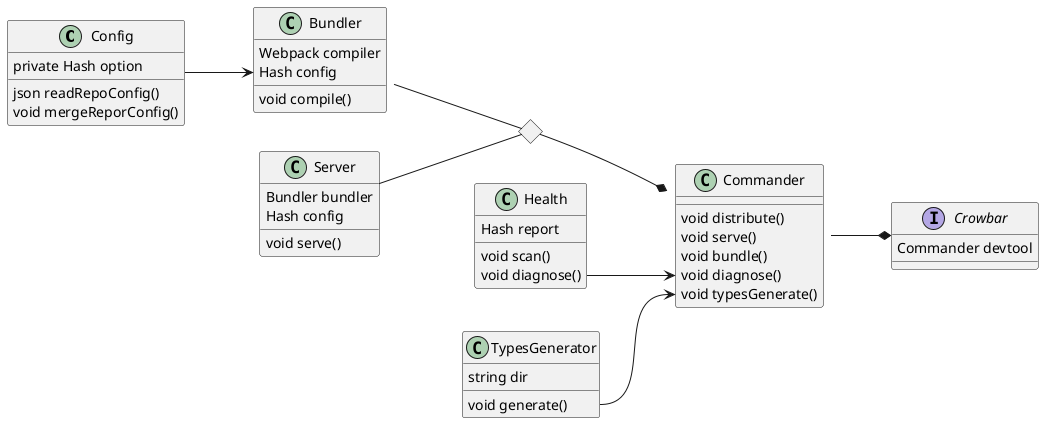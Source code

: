 @startuml
left to right direction

class Config {
    private Hash option
    json readRepoConfig()
    void mergeReporConfig()
}

class Bundler {
    Webpack compiler
    Hash config
    void compile()
}

class Server {
    Bundler bundler
    Hash config
    void serve()
}

class Health {
    Hash report
    void scan()
    void diagnose()
}

class TypesGenerator {
    string dir
    void generate()
}

class Commander {
    void distribute()
    void serve()
    void bundle()
    void diagnose()
    void typesGenerate()
}

interface Crowbar {
    Commander devtool
}

Config --> Bundler::config
Health::diagnose --> Commander::diagnose
TypesGenerator::generate --> Commander::typesGenerate

<> dot

Bundler -- dot
Server -- dot

dot --* Commander
Commander --* Crowbar

@enduml
